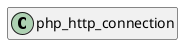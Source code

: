 @startuml
set namespaceSeparator \\
hide members
hide << alias >> circle

class php_http_connection
@enduml
